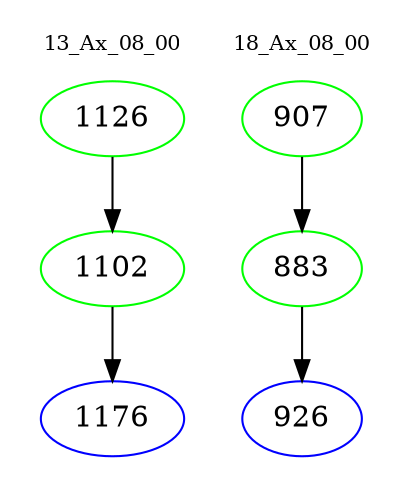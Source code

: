digraph{
subgraph cluster_0 {
color = white
label = "13_Ax_08_00";
fontsize=10;
T0_1126 [label="1126", color="green"]
T0_1126 -> T0_1102 [color="black"]
T0_1102 [label="1102", color="green"]
T0_1102 -> T0_1176 [color="black"]
T0_1176 [label="1176", color="blue"]
}
subgraph cluster_1 {
color = white
label = "18_Ax_08_00";
fontsize=10;
T1_907 [label="907", color="green"]
T1_907 -> T1_883 [color="black"]
T1_883 [label="883", color="green"]
T1_883 -> T1_926 [color="black"]
T1_926 [label="926", color="blue"]
}
}
